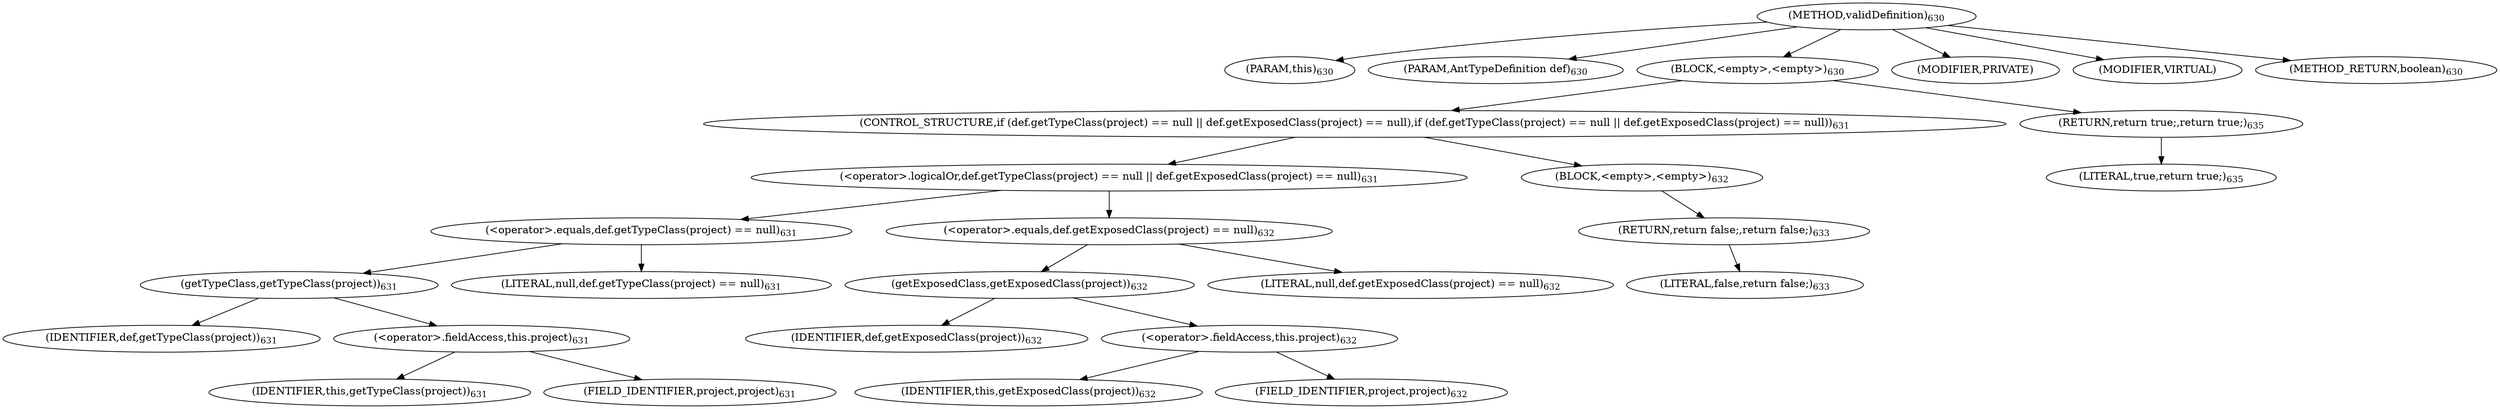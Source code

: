 digraph "validDefinition" {  
"1162" [label = <(METHOD,validDefinition)<SUB>630</SUB>> ]
"1163" [label = <(PARAM,this)<SUB>630</SUB>> ]
"1164" [label = <(PARAM,AntTypeDefinition def)<SUB>630</SUB>> ]
"1165" [label = <(BLOCK,&lt;empty&gt;,&lt;empty&gt;)<SUB>630</SUB>> ]
"1166" [label = <(CONTROL_STRUCTURE,if (def.getTypeClass(project) == null || def.getExposedClass(project) == null),if (def.getTypeClass(project) == null || def.getExposedClass(project) == null))<SUB>631</SUB>> ]
"1167" [label = <(&lt;operator&gt;.logicalOr,def.getTypeClass(project) == null || def.getExposedClass(project) == null)<SUB>631</SUB>> ]
"1168" [label = <(&lt;operator&gt;.equals,def.getTypeClass(project) == null)<SUB>631</SUB>> ]
"1169" [label = <(getTypeClass,getTypeClass(project))<SUB>631</SUB>> ]
"1170" [label = <(IDENTIFIER,def,getTypeClass(project))<SUB>631</SUB>> ]
"1171" [label = <(&lt;operator&gt;.fieldAccess,this.project)<SUB>631</SUB>> ]
"1172" [label = <(IDENTIFIER,this,getTypeClass(project))<SUB>631</SUB>> ]
"1173" [label = <(FIELD_IDENTIFIER,project,project)<SUB>631</SUB>> ]
"1174" [label = <(LITERAL,null,def.getTypeClass(project) == null)<SUB>631</SUB>> ]
"1175" [label = <(&lt;operator&gt;.equals,def.getExposedClass(project) == null)<SUB>632</SUB>> ]
"1176" [label = <(getExposedClass,getExposedClass(project))<SUB>632</SUB>> ]
"1177" [label = <(IDENTIFIER,def,getExposedClass(project))<SUB>632</SUB>> ]
"1178" [label = <(&lt;operator&gt;.fieldAccess,this.project)<SUB>632</SUB>> ]
"1179" [label = <(IDENTIFIER,this,getExposedClass(project))<SUB>632</SUB>> ]
"1180" [label = <(FIELD_IDENTIFIER,project,project)<SUB>632</SUB>> ]
"1181" [label = <(LITERAL,null,def.getExposedClass(project) == null)<SUB>632</SUB>> ]
"1182" [label = <(BLOCK,&lt;empty&gt;,&lt;empty&gt;)<SUB>632</SUB>> ]
"1183" [label = <(RETURN,return false;,return false;)<SUB>633</SUB>> ]
"1184" [label = <(LITERAL,false,return false;)<SUB>633</SUB>> ]
"1185" [label = <(RETURN,return true;,return true;)<SUB>635</SUB>> ]
"1186" [label = <(LITERAL,true,return true;)<SUB>635</SUB>> ]
"1187" [label = <(MODIFIER,PRIVATE)> ]
"1188" [label = <(MODIFIER,VIRTUAL)> ]
"1189" [label = <(METHOD_RETURN,boolean)<SUB>630</SUB>> ]
  "1162" -> "1163" 
  "1162" -> "1164" 
  "1162" -> "1165" 
  "1162" -> "1187" 
  "1162" -> "1188" 
  "1162" -> "1189" 
  "1165" -> "1166" 
  "1165" -> "1185" 
  "1166" -> "1167" 
  "1166" -> "1182" 
  "1167" -> "1168" 
  "1167" -> "1175" 
  "1168" -> "1169" 
  "1168" -> "1174" 
  "1169" -> "1170" 
  "1169" -> "1171" 
  "1171" -> "1172" 
  "1171" -> "1173" 
  "1175" -> "1176" 
  "1175" -> "1181" 
  "1176" -> "1177" 
  "1176" -> "1178" 
  "1178" -> "1179" 
  "1178" -> "1180" 
  "1182" -> "1183" 
  "1183" -> "1184" 
  "1185" -> "1186" 
}
